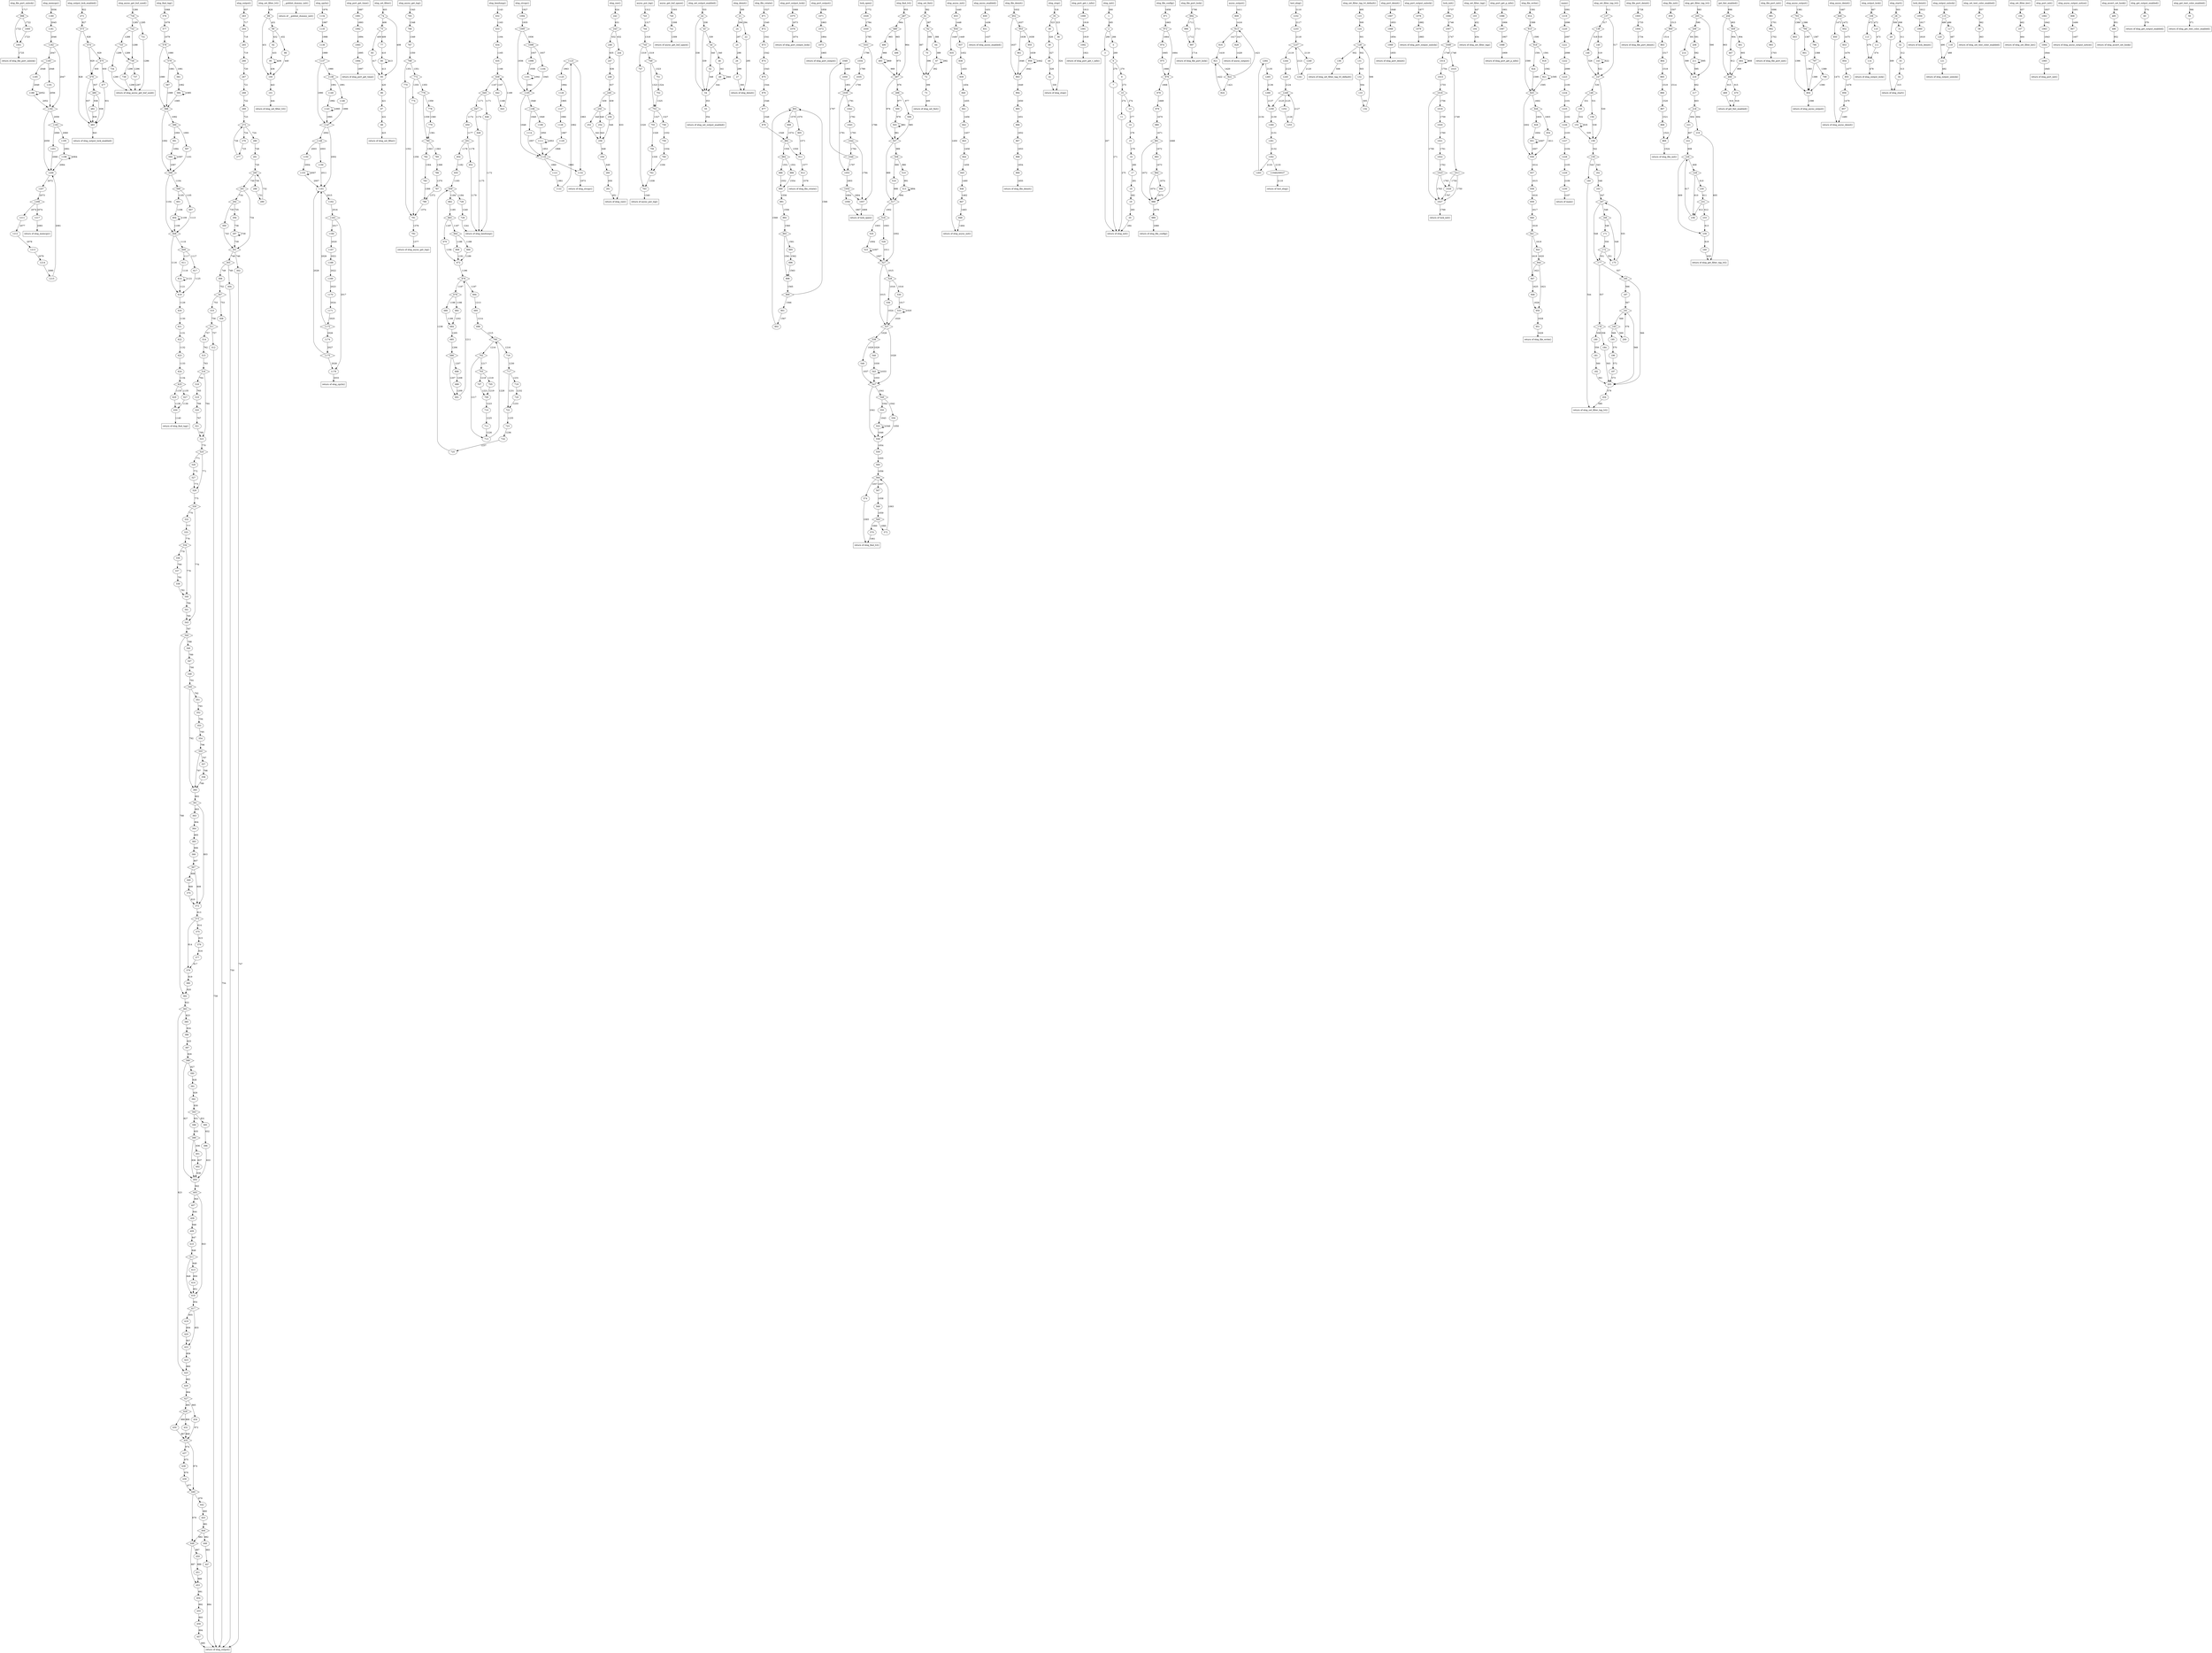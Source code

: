 digraph cfg {
	node [];
	1001 -> ret910 [label = "1725"] ;
	1183 -> 1185 [label = "2048"] ;
	483 -> ret383 [label = "943"] ;
	733 -> 734 [label = "1289"] ;
	619 -> 620 [label = "1129"] ;
	407 -> 408 [label = "844"] ;
	625 -> 629 [label = "1135"] ;
	100 -> 101 [label = "443"] ;
	fun3 -> ret3 [label = "-1"] ;
	1135 -> 1136 [label = "1988"] ;
	1084 -> ret586 [label = "1897"] ;
	319 -> 320 [label = "766"] ;
	88 -> ret347 [label = "423"] ;
	789 -> 791 [label = "1374"] ;
	774 -> 791 [label = "1356"] ;
	770 -> 791 [label = "1352"] ;
	654 -> 655 [label = "1182"] ;
	792 -> ret725 [label = "1377"] ;
	1123 -> 1125 [label = "1963"] ;
	247 -> 248 [label = "636"] ;
	249 -> 250 [label = "639"] ;
	1182 -> 1183 [label = "2047"] ;
	762 -> 763 [label = "1338"] ;
	747 -> 763 [label = "1320"] ;
	75 -> 83 [label = "409"] ;
	740 -> 741 [label = "1308"] ;
	402 -> 404 [label = "838"] ;
	399 -> 404 [label = "836"] ;
	396 -> 404 [label = "833"] ;
	388 -> 404 [label = "827"] ;
	55 -> ret326 [label = "354"] ;
	49 -> 54 [label = "344"] ;
	52 -> 54 [label = "348"] ;
	43 -> 54 [label = "339"] ;
	42 -> 54 [label = "338"] ;
	fun428 -> 1094 [label = "1927"] ;
	763 -> ret809 [label = "1340"] ;
	663 -> 670 [label = "1187"] ;
	752 -> 753 [label = "1325"] ;
	749 -> 753 [label = "1323"] ;
	26 -> 27 [label = "299"] ;
	717 -> 719 [label = "1231"] ;
	1147 -> 1148 [label = "2002"] ;
	751 -> 752 [label = "1324"] ;
	1111 -> 1118 [label = "1953"] ;
	1129 -> 1118 [label = "1968"] ;
	1114 -> 1118 [label = "1957"] ;
	1111 -> 1111 [label = "1953"] ;
	1108 -> 1111 [label = "1950"] ;
	1105 -> 1118 [label = "1948"] ;
	285 -> 291 [label = "730"] ;
	903 -> 905 [label = "1570"] ;
	243 -> 246 [label = "632"] ;
	fun495 -> 1075 [label = "1868"] ;
	435 -> 437 [label = "874"] ;
	716 -> 717 [label = "1230"] ;
	1071 -> 1072 [label = "1863"] ;
	1049 -> 1050 [label = "1800"] ;
	537 -> 538 [label = "1028"] ;
	584 -> 588 [label = "1085"] ;
	587 -> 588 [label = "1089"] ;
	578 -> 588 [label = "1080"] ;
	377 -> 379 [label = "817"] ;
	373 -> 379 [label = "814"] ;
	1138 -> 1146 [label = "1991"] ;
	629 -> 630 [label = "1138"] ;
	627 -> 630 [label = "1136"] ;
	569 -> 570 [label = "1060"] ;
	1095 -> 1096 [label = "1936"] ;
	567 -> 568 [label = "1058"] ;
	513 -> 513 [label = "994"] ;
	510 -> 513 [label = "991"] ;
	80 -> 80 [label = "413"] ;
	77 -> 80 [label = "410"] ;
	1046 -> 1049 [label = "1797"] ;
	647 -> 648 [label = "1174"] ;
	1208 -> 1211 [label = "2074"] ;
	337 -> 338 [label = "781"] ;
	72 -> 73 [label = "399"] ;
	242 -> 243 [label = "631"] ;
	838 -> 839 [label = "1453"] ;
	533 -> 533 [label = "1020"] ;
	530 -> 533 [label = "1017"] ;
	831 -> ret421 [label = "1437"] ;
	1168 -> 1169 [label = "2022"] ;
	364 -> 365 [label = "805"] ;
	1188 -> 1188 [label = "2052"] ;
	1185 -> 1188 [label = "2049"] ;
	fun326 -> 42 [label = "333"] ;
	292 -> 300 [label = "735"] ;
	963 -> 964 [label = "1649"] ;
	760 -> 762 [label = "1336"] ;
	756 -> 762 [label = "1330"] ;
	38 -> 39 [label = "326"] ;
	1092 -> ret592 [label = "1921"] ;
	782 -> 783 [label = "1364"] ;
	6 -> 7 [label = "270"] ;
	768 -> 772 [label = "1351"] ;
	474 -> 475 [label = "929"] ;
	16 -> 17 [label = "280"] ;
	1057 -> ret980 [label = "1809"] ;
	1056 -> ret980 [label = "1807"] ;
	780 -> 785 [label = "1363"] ;
	765 -> 766 [label = "1348"] ;
	768 -> 770 [label = "1351"] ;
	564 -> 574 [label = "1057"] ;
	249 -> 256 [label = "639"] ;
	250 -> 252 [label = "640"] ;
	517 -> 518 [label = "1002"] ;
	978 -> 979 [label = "1669"] ;
	892 -> 893 [label = "1560"] ;
	688 -> 689 [label = "1208"] ;
	414 -> 416 [label = "851"] ;
	411 -> 416 [label = "849"] ;
	405 -> 416 [label = "843"] ;
	686 -> 688 [label = "1207"] ;
	43 -> 44 [label = "339"] ;
	994 -> 996 [label = "1711"] ;
	876 -> 877 [label = "1546"] ;
	fun835 -> 809 [label = "1411"] ;
	707 -> 709 [label = "1221"] ;
	705 -> 709 [label = "1219"] ;
	584 -> 584 [label = "1085"] ;
	581 -> 584 [label = "1082"] ;
	813 -> 816 [label = "1417"] ;
	19 -> 20 [label = "283"] ;
	1207 -> 1208 [label = "2073"] ;
	1264 -> 1265 [label = "2135"] ;
	128 -> 136 [label = "502"] ;
	fun510 -> 1067 [label = "1848"] ;
	fun340 -> 61 [label = "382"] ;
	622 -> 623 [label = "1132"] ;
	1175 -> 1178 [label = "2028"] ;
	1163 -> 1178 [label = "2017"] ;
	1078 -> 1079 [label = "1882"] ;
	1019 -> 1020 [label = "1759"] ;
	882 -> 884 [label = "1550"] ;
	1039 -> 1042 [label = "1791"] ;
	297 -> 297 [label = "739"] ;
	294 -> 297 [label = "736"] ;
	49 -> 49 [label = "344"] ;
	46 -> 49 [label = "341"] ;
	1008 -> 1014 [label = "1748"] ;
	410 -> 411 [label = "848"] ;
	1136 -> 1137 [label = "1989"] ;
	1211 -> 1212 [label = "2077"] ;
	689 -> 691 [label = "1209"] ;
	686 -> 691 [label = "1207"] ;
	104 -> ret353 [label = "454"] ;
	1121 -> 1122 [label = "1961"] ;
	fun589 -> 1086 [label = "1901"] ;
	936 -> 937 [label = "1614"] ;
	574 -> ret402 [label = "1065"] ;
	570 -> ret402 [label = "1061"] ;
	1227 -> 1228 [label = "2104"] ;
	307 -> 310 [label = "753"] ;
	988 -> 989 [label = "1679"] ;
	285 -> 288 [label = "730"] ;
	979 -> 980 [label = "1670"] ;
	1260 -> 1261 [label = "2131"] ;
	303 -> 306 [label = "749"] ;
	528 -> 536 [label = "1016"] ;
	576 -> 577 [label = "1078"] ;
	44 -> 46 [label = "340"] ;
	18 -> 19 [label = "282"] ;
	143 -> 143 [label = "522"] ;
	140 -> 143 [label = "519"] ;
	828 -> ret835 [label = "1428"] ;
	318 -> 319 [label = "765"] ;
	1228 -> 1229 [label = "2105"] ;
	1198 -> 1206 [label = "2064"] ;
	1215 -> 1206 [label = "2081"] ;
	1201 -> 1206 [label = "2068"] ;
	1192 -> 1206 [label = "2059"] ;
	921 -> 925 [label = "1595"] ;
	924 -> 925 [label = "1599"] ;
	915 -> 925 [label = "1590"] ;
	1 -> 2 [label = "265"] ;
	538 -> 540 [label = "1029"] ;
	1004 -> ret913 [label = "1734"] ;
	865 -> 866 [label = "1519"] ;
	132 -> 133 [label = "504"] ;
	358 -> 360 [label = "799"] ;
	355 -> 360 [label = "797"] ;
	349 -> 360 [label = "792"] ;
	44 -> 52 [label = "340"] ;
	684 -> 685 [label = "1205"] ;
	558 -> 559 [label = "1054"] ;
	311 -> 314 [label = "757"] ;
	226 -> 228 [label = "609"] ;
	1096 -> 1104 [label = "1937"] ;
	451 -> 453 [label = "889"] ;
	448 -> 453 [label = "887"] ;
	564 -> 567 [label = "1057"] ;
	464 -> 468 [label = "908"] ;
	467 -> 468 [label = "912"] ;
	458 -> 468 [label = "903"] ;
	662 -> 663 [label = "1185"] ;
	594 -> 594 [label = "1097"] ;
	591 -> 594 [label = "1094"] ;
	330 -> 332 [label = "776"] ;
	369 -> 370 [label = "809"] ;
	357 -> 358 [label = "798"] ;
	236 -> 226 [label = "617"] ;
	222 -> 226 [label = "608"] ;
	938 -> 939 [label = "1616"] ;
	991 -> 992 [label = "1701"] ;
	289 -> 285 [label = "732"] ;
	281 -> 285 [label = "729"] ;
	1022 -> 1023 [label = "1762"] ;
	326 -> 327 [label = "772"] ;
	1143 -> 1147 [label = "1995"] ;
	1146 -> 1147 [label = "1999"] ;
	1137 -> 1147 [label = "1990"] ;
	133 -> 134 [label = "505"] ;
	803 -> 804 [label = "1396"] ;
	801 -> 804 [label = "1393"] ;
	799 -> 804 [label = "1390"] ;
	797 -> 804 [label = "1389"] ;
	1226 -> 1227 [label = "2103"] ;
	895 -> 896 [label = "1562"] ;
	508 -> 510 [label = "990"] ;
	1081 -> 1082 [label = "1893"] ;
	1046 -> 1053 [label = "1797"] ;
	1039 -> 1053 [label = "1791"] ;
	857 -> ret513 [label = "1480"] ;
	850 -> ret513 [label = "1473"] ;
	974 -> 975 [label = "1665"] ;
	fun551 -> 108 [label = "467"] ;
	1029 -> 1030 [label = "1784"] ;
	650 -> 651 [label = "1177"] ;
	488 -> 496 [label = "965"] ;
	267 -> 268 [label = "721"] ;
	fun1142 -> 1232 [label = "2110"] ;
	392 -> 393 [label = "830"] ;
	336 -> 337 [label = "780"] ;
	833 -> 834 [label = "1448"] ;
	33 -> 34 [label = "313"] ;
	34 -> ret320 [label = "315"] ;
	29 -> ret320 [label = "309"] ;
	1206 -> 1207 [label = "2072"] ;
	15 -> 16 [label = "279"] ;
	393 -> 398 [label = "831"] ;
	1134 -> 1135 [label = "1987"] ;
	952 -> 953 [label = "1637"] ;
	353 -> 354 [label = "795"] ;
	204 -> ret361 [label = "580"] ;
	160 -> ret361 [label = "544"] ;
	138 -> 146 [label = "518"] ;
	839 -> 840 [label = "1454"] ;
	473 -> 474 [label = "928"] ;
	fun380 -> 263 [label = "657"] ;
	548 -> 556 [label = "1042"] ;
	482 -> 483 [label = "939"] ;
	480 -> 483 [label = "938"] ;
	479 -> 483 [label = "937"] ;
	477 -> 483 [label = "931"] ;
	473 -> 483 [label = "928"] ;
	31 -> 32 [label = "311"] ;
	480 -> 482 [label = "938"] ;
	206 -> 214 [label = "591"] ;
	958 -> 963 [label = "1642"] ;
	961 -> 963 [label = "1646"] ;
	952 -> 963 [label = "1637"] ;
	678 -> 680 [label = "1198"] ;
	647 -> 650 [label = "1174"] ;
	178 -> 180 [label = "558"] ;
	1060 -> ret983 [label = "1818"] ;
	1213 -> 1214 [label = "2079"] ;
	228 -> 230 [label = "610"] ;
	fun806 -> 740 [label = "1303"] ;
	1125 -> 1126 [label = "1964"] ;
	1054 -> 1056 [label = "1804"] ;
	1073 -> ret803 [label = "1865"] ;
	916 -> 918 [label = "1591"] ;
	1091 -> 1092 [label = "1919"] ;
	195 -> 196 [label = "570"] ;
	700 -> 702 [label = "1216"] ;
	349 -> 351 [label = "792"] ;
	fun504 -> 833 [label = "1440"] ;
	391 -> 392 [label = "829"] ;
	28 -> 29 [label = "308"] ;
	1127 -> 1128 [label = "1966"] ;
	651 -> 652 [label = "1178"] ;
	645 -> 647 [label = "1171"] ;
	507 -> 508 [label = "989"] ;
	743 -> 744 [label = "1317"] ;
	409 -> 410 [label = "847"] ;
	1262 -> 11046259537 [label = "2133"] ;
	1263 -> 1264 [label = "2134"] ;
	1068 -> 1069 [label = "1854"] ;
	334 -> 336 [label = "779"] ;
	121 -> ret553 [label = "492"] ;
	375 -> 376 [label = "815"] ;
	58 -> ret332 [label = "363"] ;
	301 -> 303 [label = "746"] ;
	327 -> 329 [label = "773"] ;
	324 -> 329 [label = "771"] ;
	354 -> 355 [label = "796"] ;
	947 -> 948 [label = "1625"] ;
	388 -> 390 [label = "827"] ;
	fun402 -> 487 [label = "955"] ;
	744 -> 745 [label = "1318"] ;
	614 -> 614 [label = "1121"] ;
	611 -> 614 [label = "1118"] ;
	1192 -> 1193 [label = "2059"] ;
	fun383 -> 472 [label = "922"] ;
	767 -> 768 [label = "1350"] ;
	54 -> 55 [label = "353"] ;
	21 -> 24 [label = "294"] ;
	844 -> 845 [label = "1459"] ;
	729 -> ret418 [label = "1241"] ;
	652 -> ret418 [label = "1179"] ;
	648 -> ret418 [label = "1175"] ;
	646 -> ret418 [label = "1172"] ;
	395 -> 396 [label = "832"] ;
	834 -> 835 [label = "1449"] ;
	106 -> 107 [label = "462"] ;
	159 -> 160 [label = "543"] ;
	508 -> 516 [label = "990"] ;
	191 -> 193 [label = "568"] ;
	17 -> 18 [label = "281"] ;
	997 -> ret907 [label = "1714"] ;
	123 -> 124 [label = "500"] ;
	443 -> 444 [label = "881"] ;
	61 -> 62 [label = "387"] ;
	642 -> 643 [label = "1168"] ;
	172 -> 175 [label = "551"] ;
	169 -> 175 [label = "549"] ;
	fun913 -> 1003 [label = "1728"] ;
	120 -> 121 [label = "490"] ;
	118 -> 121 [label = "488"] ;
	216 -> 217 [label = "602"] ;
	1153 -> 1161 [label = "2007"] ;
	1175 -> 1161 [label = "2028"] ;
	1172 -> 1161 [label = "2026"] ;
	1156 -> 1161 [label = "2011"] ;
	1147 -> 1161 [label = "2002"] ;
	fun367 -> 242 [label = "624"] ;
	479 -> 480 [label = "937"] ;
	1065 -> ret501 [label = "1845"] ;
	475 -> 479 [label = "930"] ;
	474 -> 479 [label = "929"] ;
	196 -> 197 [label = "572"] ;
	981 -> 983 [label = "1672"] ;
	931 -> 931 [label = "1607"] ;
	928 -> 931 [label = "1604"] ;
	316 -> 318 [label = "764"] ;
	fun983 -> 1059 [label = "1812"] ;
	fun350 -> 89 [label = "426"] ;
	1014 -> 1015 [label = "1754"] ;
	1148 -> 1156 [label = "2003"] ;
	793 -> 794 [label = "1386"] ;
	108 -> 113 [label = "472"] ;
	303 -> 304 [label = "749"] ;
	1027 -> ret977 [label = "1769"] ;
	fun577 -> 793 [label = "1381"] ;
	976 -> 978 [label = "1668"] ;
	148 -> 156 [label = "531"] ;
	732 -> 733 [label = "1288"] ;
	867 -> 868 [label = "1521"] ;
	408 -> 409 [label = "846"] ;
	250 -> 254 [label = "640"] ;
	1016 -> 1019 [label = "1756"] ;
	915 -> 916 [label = "1590"] ;
	948 -> 950 [label = "1626"] ;
	944 -> 950 [label = "1621"] ;
	1132 -> ret428 [label = "1973"] ;
	1161 -> 1162 [label = "2015"] ;
	341 -> 343 [label = "785"] ;
	330 -> 343 [label = "776"] ;
	454 -> 455 [label = "892"] ;
	24 -> 25 [label = "297"] ;
	428 -> 430 [label = "866"] ;
	842 -> 843 [label = "1457"] ;
	218 -> 219 [label = "604"] ;
	1044 -> 1046 [label = "1794"] ;
	964 -> 965 [label = "1650"] ;
	736 -> 738 [label = "1296"] ;
	14 -> 15 [label = "278"] ;
	73 -> ret340 [label = "400"] ;
	853 -> 854 [label = "1476"] ;
	fun1093 -> 1180 [label = "2036"] ;
	fun804 -> 730 [label = "1280"] ;
	382 -> 383 [label = "822"] ;
	992 -> 993 [label = "1702"] ;
	634 -> 635 [label = "1165"] ;
	498 -> 506 [label = "977"] ;
	57 -> 58 [label = "362"] ;
	884 -> 886 [label = "1551"] ;
	373 -> 375 [label = "814"] ;
	608 -> 609 [label = "1116"] ;
	577 -> 578 [label = "1079"] ;
	108 -> 110 [label = "472"] ;
	569 -> 572 [label = "1060"] ;
	553 -> 558 [label = "1046"] ;
	556 -> 558 [label = "1050"] ;
	547 -> 558 [label = "1041"] ;
	261 -> ret367 [label = "651"] ;
	244 -> ret367 [label = "633"] ;
	1003 -> 1004 [label = "1733"] ;
	178 -> 184 [label = "558"] ;
	1172 -> 1174 [label = "2026"] ;
	1153 -> 1153 [label = "2007"] ;
	1150 -> 1153 [label = "2004"] ;
	553 -> 553 [label = "1046"] ;
	550 -> 553 [label = "1043"] ;
	230 -> 231 [label = "611"] ;
	360 -> 361 [label = "802"] ;
	645 -> 646 [label = "1171"] ;
	975 -> 976 [label = "1666"] ;
	972 -> 976 [label = "1664"] ;
	338 -> 340 [label = "782"] ;
	334 -> 340 [label = "779"] ;
	265 -> 266 [label = "719"] ;
	fun921 -> 871 [label = "1527"] ;
	221 -> 222 [label = "607"] ;
	365 -> 366 [label = "806"] ;
	266 -> 267 [label = "720"] ;
	75 -> 77 [label = "409"] ;
	877 -> 878 [label = "1548"] ;
	893 -> 895 [label = "1561"] ;
	724 -> 725 [label = "1237"] ;
	939 -> 940 [label = "1617"] ;
	438 -> 439 [label = "876"] ;
	277 -> 273 [label = "726"] ;
	269 -> 273 [label = "723"] ;
	107 -> ret356 [label = "464"] ;
	1148 -> 1150 [label = "2003"] ;
	723 -> 724 [label = "1236"] ;
	568 -> 569 [label = "1059"] ;
	263 -> 264 [label = "717"] ;
	1181 -> 1182 [label = "2046"] ;
	908 -> 882 [label = "1574"] ;
	878 -> 882 [label = "1549"] ;
	755 -> 756 [label = "1328"] ;
	273 -> 276 [label = "724"] ;
	614 -> 619 [label = "1121"] ;
	617 -> 619 [label = "1125"] ;
	608 -> 619 [label = "1116"] ;
	458 -> 459 [label = "903"] ;
	103 -> 104 [label = "452"] ;
	1217 -> ret1093 [label = "2083"] ;
	fun592 -> 1090 [label = "1913"] ;
	1020 -> 1021 [label = "1760"] ;
	728 -> 729 [label = "1240"] ;
	926 -> 928 [label = "1603"] ;
	759 -> 760 [label = "1334"] ;
	158 -> 159 [label = "542"] ;
	780 -> 782 [label = "1363"] ;
	321 -> 323 [label = "768"] ;
	316 -> 323 [label = "764"] ;
	1105 -> 1106 [label = "1948"] ;
	10 -> 11 [label = "274"] ;
	379 -> 380 [label = "819"] ;
	503 -> 503 [label = "981"] ;
	500 -> 503 [label = "978"] ;
	856 -> 857 [label = "1479"] ;
	659 -> 662 [label = "1184"] ;
	594 -> 598 [label = "1097"] ;
	597 -> 598 [label = "1101"] ;
	588 -> 598 [label = "1092"] ;
	310 -> 311 [label = "756"] ;
	651 -> 654 [label = "1178"] ;
	639 -> 645 [label = "1167"] ;
	1128 -> 1129 [label = "1967"] ;
	fun1143 -> 1219 [label = "2091"] ;
	1075 -> 1076 [label = "1873"] ;
	1163 -> 1166 [label = "2017"] ;
	943 -> 944 [label = "1620"] ;
	1214 -> 1215 [label = "2080"] ;
	1083 -> 1084 [label = "1895"] ;
	639 -> 642 [label = "1167"] ;
	101 -> ret350 [label = "444"] ;
	468 -> 469 [label = "915"] ;
	218 -> 221 [label = "604"] ;
	315 -> 316 [label = "763"] ;
	1101 -> 1101 [label = "1941"] ;
	1098 -> 1101 [label = "1938"] ;
	217 -> 218 [label = "603"] ;
	1240 -> 1241 [label = "2120"] ;
	806 -> 807 [label = "1406"] ;
	366 -> 367 [label = "807"] ;
	307 -> 308 [label = "753"] ;
	fun323 -> 35 [label = "318"] ;
	664 -> 666 [label = "1188"] ;
	425 -> 426 [label = "862"] ;
	872 -> 873 [label = "1541"] ;
	871 -> 872 [label = "1540"] ;
	1232 -> 1233 [label = "2117"] ;
	609 -> 617 [label = "1117"] ;
	589 -> 591 [label = "1093"] ;
	998 -> 1000 [label = "1722"] ;
	1208 -> 1217 [label = "2074"] ;
	609 -> 611 [label = "1117"] ;
	fun980 -> 1029 [label = "1772"] ;
	866 -> 867 [label = "1520"] ;
	fun332 -> 57 [label = "357"] ;
	676 -> 678 [label = "1197"] ;
	1241 -> 1237 [label = "2121"] ;
	1233 -> 1237 [label = "2118"] ;
	884 -> 888 [label = "1551"] ;
	fun890 -> 859 [label = "1507"] ;
	470 -> ret489 [label = "918"] ;
	469 -> ret489 [label = "916"] ;
	633 -> 634 [label = "1164"] ;
	87 -> 88 [label = "422"] ;
	1021 -> 1022 [label = "1761"] ;
	796 -> 797 [label = "1388"] ;
	749 -> 751 [label = "1323"] ;
	1219 -> 1220 [label = "2096"] ;
	153 -> 153 [label = "535"] ;
	150 -> 153 [label = "532"] ;
	993 -> ret904 [label = "1703"] ;
	682 -> 684 [label = "1202"] ;
	680 -> 684 [label = "1199"] ;
	1223 -> 1224 [label = "2100"] ;
	1183 -> 1191 [label = "2048"] ;
	969 -> ret901 [label = "1655"] ;
	1050 -> 1039 [label = "1801"] ;
	1035 -> 1039 [label = "1790"] ;
	824 -> 821 [label = "1422"] ;
	816 -> 821 [label = "1418"] ;
	709 -> 710 [label = "1223"] ;
	588 -> 589 [label = "1092"] ;
	80 -> 85 [label = "413"] ;
	83 -> 85 [label = "417"] ;
	74 -> 85 [label = "408"] ;
	834 -> 837 [label = "1449"] ;
	314 -> 315 [label = "762"] ;
	437 -> 438 [label = "875"] ;
	355 -> 357 [label = "797"] ;
	264 -> 265 [label = "718"] ;
	74 -> 75 [label = "408"] ;
	39 -> 40 [label = "327"] ;
	352 -> 353 [label = "794"] ;
	1265 -> 1266 [label = "2136"] ;
	1126 -> 1127 [label = "1965"] ;
	206 -> 208 [label = "591"] ;
	685 -> 686 [label = "1206"] ;
	185 -> 187 [label = "566"] ;
	434 -> 435 [label = "872"] ;
	432 -> 435 [label = "869"] ;
	430 -> 435 [label = "867"] ;
	332 -> 333 [label = "777"] ;
	203 -> 204 [label = "579"] ;
	472 -> 473 [label = "927"] ;
	28 -> 31 [label = "308"] ;
	1015 -> 1016 [label = "1755"] ;
	361 -> 363 [label = "803"] ;
	240 -> ret364 [label = "620"] ;
	219 -> ret364 [label = "605"] ;
	1171 -> 1172 [label = "2025"] ;
	888 -> 890 [label = "1554"] ;
	886 -> 890 [label = "1552"] ;
	fun356 -> 106 [label = "457"] ;
	733 -> 736 [label = "1289"] ;
	732 -> 736 [label = "1288"] ;
	951 -> ret895 [label = "1629"] ;
	937 -> 938 [label = "1615"] ;
	523 -> 527 [label = "1007"] ;
	526 -> 527 [label = "1011"] ;
	517 -> 527 [label = "1002"] ;
	fun489 -> 458 [label = "898"] ;
	376 -> 377 [label = "816"] ;
	fun586 -> 1081 [label = "1887"] ;
	822 -> 824 [label = "1421"] ;
	205 -> 206 [label = "590"] ;
	1010 -> 1011 [label = "1749"] ;
	329 -> 330 [label = "775"] ;
	138 -> 140 [label = "518"] ;
	791 -> 792 [label = "1376"] ;
	664 -> 668 [label = "1188"] ;
	fun1086 -> 1134 [label = "1976"] ;
	914 -> 915 [label = "1589"] ;
	456 -> 457 [label = "894"] ;
	730 -> 732 [label = "1285"] ;
	863 -> 864 [label = "1517"] ;
	849 -> 852 [label = "1472"] ;
	346 -> 347 [label = "789"] ;
	1212 -> 1213 [label = "2078"] ;
	700 -> 716 [label = "1216"] ;
	604 -> 604 [label = "1109"] ;
	601 -> 604 [label = "1106"] ;
	417 -> 419 [label = "855"] ;
	901 -> 902 [label = "1567"] ;
	367 -> 369 [label = "808"] ;
	131 -> 132 [label = "503"] ;
	873 -> 874 [label = "1542"] ;
	41 -> ret323 [label = "330"] ;
	36 -> ret323 [label = "324"] ;
	fun809 -> 743 [label = "1312"] ;
	1123 -> 1132 [label = "1963"] ;
	1118 -> 1132 [label = "1960"] ;
	27 -> ret317 [label = "300"] ;
	22 -> ret317 [label = "295"] ;
	6 -> 9 [label = "270"] ;
	579 -> 581 [label = "1081"] ;
	965 -> 966 [label = "1651"] ;
	503 -> 507 [label = "981"] ;
	506 -> 507 [label = "985"] ;
	497 -> 507 [label = "976"] ;
	864 -> 865 [label = "1518"] ;
	980 -> 981 [label = "1671"] ;
	896 -> 898 [label = "1563"] ;
	893 -> 898 [label = "1561"] ;
	821 -> 822 [label = "1420"] ;
	fun498 -> 1078 [label = "1877"] ;
	172 -> 177 [label = "551"] ;
	167 -> 177 [label = "548"] ;
	950 -> 951 [label = "1628"] ;
	899 -> 901 [label = "1566"] ;
	572 -> 564 [label = "1063"] ;
	560 -> 564 [label = "1056"] ;
	398 -> 399 [label = "835"] ;
	fun895 -> 914 [label = "1581"] ;
	231 -> 236 [label = "612"] ;
	228 -> 236 [label = "610"] ;
	911 -> 912 [label = "1577"] ;
	804 -> ret577 [label = "1398"] ;
	fun823 -> 806 [label = "1401"] ;
	925 -> 926 [label = "1602"] ;
	413 -> 414 [label = "850"] ;
	fun803 -> 1071 [label = "1858"] ;
	518 -> 526 [label = "1003"] ;
	148 -> 150 [label = "531"] ;
	fun553 -> 115 [label = "481"] ;
	fun418 -> 632 [label = "1143"] ;
	422 -> 423 [label = "859"] ;
	301 -> 302 [label = "746"] ;
	246 -> 247 [label = "635"] ;
	1167 -> 1168 [label = "2021"] ;
	659 -> 728 [label = "1184"] ;
	fun314 -> 1 [label = "260"] ;
	1261 -> 1262 [label = "2132"] ;
	1224 -> 1225 [label = "2101"] ;
	854 -> 855 [label = "1477"] ;
	736 -> 737 [label = "1296"] ;
	fun421 -> 830 [label = "1431"] ;
	427 -> 434 [label = "865"] ;
	493 -> 497 [label = "969"] ;
	496 -> 497 [label = "973"] ;
	487 -> 497 [label = "964"] ;
	383 -> 385 [label = "823"] ;
	725 -> 659 [label = "1238"] ;
	655 -> 659 [label = "1183"] ;
	758 -> 759 [label = "1332"] ;
	822 -> 813 [label = "1421"] ;
	809 -> 813 [label = "1416"] ;
	1178 -> ret1086 [label = "2033"] ;
	387 -> 388 [label = "826"] ;
	840 -> 841 [label = "1455"] ;
	543 -> 543 [label = "1033"] ;
	540 -> 543 [label = "1030"] ;
	1118 -> 1121 [label = "1960"] ;
	340 -> 341 [label = "784"] ;
	778 -> 779 [label = "1360"] ;
	599 -> 601 [label = "1105"] ;
	1008 -> 1010 [label = "1748"] ;
	1006 -> 1007 [label = "1746"] ;
	177 -> 185 [label = "557"] ;
	1079 -> ret498 [label = "1883"] ;
	745 -> 749 [label = "1319"] ;
	589 -> 597 [label = "1093"] ;
	86 -> 87 [label = "421"] ;
	753 -> 755 [label = "1327"] ;
	280 -> 281 [label = "728"] ;
	621 -> 622 [label = "1131"] ;
	486 -> ret399 [label = "952"] ;
	fun725 -> 765 [label = "1343"] ;
	134 -> 128 [label = "506"] ;
	124 -> 128 [label = "501"] ;
	663 -> 664 [label = "1187"] ;
	1031 -> 1034 [label = "1786"] ;
	423 -> 425 [label = "860"] ;
	383 -> 425 [label = "823"] ;
	1023 -> 1026 [label = "1763"] ;
	1011 -> 1026 [label = "1750"] ;
	643 -> 639 [label = "1169"] ;
	635 -> 639 [label = "1166"] ;
	393 -> 395 [label = "831"] ;
	231 -> 233 [label = "612"] ;
	416 -> 417 [label = "854"] ;
	89 -> 90 [label = "431"] ;
	944 -> 947 [label = "1621"] ;
	941 -> 947 [label = "1619"] ;
	128 -> 131 [label = "502"] ;
	1067 -> 1068 [label = "1853"] ;
	741 -> ret806 [label = "1309"] ;
	702 -> 703 [label = "1217"] ;
	830 -> 831 [label = "1436"] ;
	1082 -> 1083 [label = "1894"] ;
	967 -> 968 [label = "1653"] ;
	720 -> 722 [label = "1233"] ;
	717 -> 722 [label = "1231"] ;
	167 -> 169 [label = "548"] ;
	691 -> 676 [label = "1211"] ;
	672 -> 676 [label = "1196"] ;
	1225 -> 1226 [label = "2102"] ;
	324 -> 326 [label = "771"] ;
	211 -> 211 [label = "595"] ;
	208 -> 211 [label = "592"] ;
	399 -> 401 [label = "836"] ;
	1030 -> 1031 [label = "1785"] ;
	fun898 -> 971 [label = "1658"] ;
	1166 -> 1167 [label = "2020"] ;
	273 -> 280 [label = "724"] ;
	fun501 -> 1062 [label = "1837"] ;
	268 -> 269 [label = "722"] ;
	143 -> 147 [label = "522"] ;
	146 -> 147 [label = "526"] ;
	137 -> 147 [label = "517"] ;
	543 -> 547 [label = "1033"] ;
	546 -> 547 [label = "1037"] ;
	537 -> 547 [label = "1028"] ;
	fun904 -> 991 [label = "1696"] ;
	323 -> 324 [label = "770"] ;
	fun361 -> 137 [label = "511"] ;
	90 -> 92 [label = "432"] ;
	986 -> 988 [label = "1675"] ;
	984 -> 988 [label = "1674"] ;
	981 -> 988 [label = "1672"] ;
	976 -> 988 [label = "1668"] ;
	875 -> 876 [label = "1544"] ;
	200 -> 191 [label = "576"] ;
	187 -> 191 [label = "567"] ;
	276 -> 277 [label = "725"] ;
	193 -> 200 [label = "569"] ;
	1253 -> 1249 [label = "2127"] ;
	1245 -> 1249 [label = "2124"] ;
	446 -> 447 [label = "883"] ;
	528 -> 530 [label = "1016"] ;
	487 -> 488 [label = "964"] ;
	1106 -> 1114 [label = "1949"] ;
	898 -> 899 [label = "1565"] ;
	972 -> 974 [label = "1664"] ;
	902 -> 903 [label = "1568"] ;
	899 -> 903 [label = "1566"] ;
	958 -> 958 [label = "1642"] ;
	955 -> 958 [label = "1639"] ;
	2 -> 3 [label = "266"] ;
	fun399 -> 485 [label = "946"] ;
	1054 -> 1057 [label = "1804"] ;
	1044 -> 1057 [label = "1794"] ;
	1031 -> 1057 [label = "1786"] ;
	1244 -> 1245 [label = "2123"] ;
	766 -> 767 [label = "1349"] ;
	10 -> 13 [label = "274"] ;
	694 -> 695 [label = "1213"] ;
	147 -> 148 [label = "530"] ;
	807 -> ret823 [label = "1407"] ;
	448 -> 450 [label = "887"] ;
	427 -> 428 [label = "865"] ;
	579 -> 587 [label = "1081"] ;
	453 -> 454 [label = "891"] ;
	9 -> 10 [label = "273"] ;
	fun907 -> 994 [label = "1706"] ;
	1229 -> 1230 [label = "2106"] ;
	fun910 -> 998 [label = "1717"] ;
	891 -> 892 [label = "1558"] ;
	794 -> 801 [label = "1387"] ;
	42 -> 43 [label = "338"] ;
	513 -> 517 [label = "994"] ;
	516 -> 517 [label = "998"] ;
	507 -> 517 [label = "989"] ;
	488 -> 490 [label = "965"] ;
	1088 -> ret589 [label = "1909"] ;
	1069 -> ret510 [label = "1855"] ;
	fun977 -> 1006 [label = "1737"] ;
	1034 -> 1035 [label = "1789"] ;
	85 -> 86 [label = "420"] ;
	344 -> 346 [label = "788"] ;
	fun364 -> 205 [label = "583"] ;
	1042 -> 1043 [label = "1792"] ;
	940 -> 941 [label = "1618"] ;
	457 -> ret380 [label = "895"] ;
	447 -> ret380 [label = "884"] ;
	312 -> ret380 [label = "758"] ;
	308 -> ret380 [label = "754"] ;
	304 -> ret380 [label = "750"] ;
	302 -> ret380 [label = "747"] ;
	559 -> 560 [label = "1055"] ;
	1237 -> 1244 [label = "2119"] ;
	35 -> 36 [label = "323"] ;
	426 -> 427 [label = "864"] ;
	598 -> 599 [label = "1104"] ;
	180 -> 181 [label = "559"] ;
	347 -> 348 [label = "790"] ;
	233 -> 239 [label = "613"] ;
	226 -> 239 [label = "609"] ;
	475 -> 477 [label = "930"] ;
	95 -> 95 [label = "436"] ;
	92 -> 95 [label = "433"] ;
	860 -> 863 [label = "1514"] ;
	411 -> 413 [label = "849"] ;
	25 -> 26 [label = "298"] ;
	11046259537 -> ret1142 [label = "2110"] ;
	1143 -> 1143 [label = "1995"] ;
	1140 -> 1143 [label = "1992"] ;
	159 -> 162 [label = "543"] ;
	114 -> ret551 [label = "478"] ;
	fun353 -> 103 [label = "447"] ;
	1000 -> 1001 [label = "1723"] ;
	998 -> 1001 [label = "1722"] ;
	797 -> 799 [label = "1389"] ;
	745 -> 747 [label = "1319"] ;
	459 -> 461 [label = "904"] ;
	1053 -> 1054 [label = "1803"] ;
	405 -> 407 [label = "843"] ;
	169 -> 171 [label = "549"] ;
	787 -> 789 [label = "1372"] ;
	783 -> 789 [label = "1366"] ;
	13 -> 14 [label = "277"] ;
	386 -> 387 [label = "825"] ;
	921 -> 921 [label = "1595"] ;
	918 -> 921 [label = "1592"] ;
	67 -> 72 [label = "392"] ;
	70 -> 72 [label = "396"] ;
	61 -> 72 [label = "387"] ;
	40 -> 41 [label = "328"] ;
	115 -> 120 [label = "486"] ;
	1259 -> 1260 [label = "2130"] ;
	989 -> ret898 [label = "1680"] ;
	931 -> 936 [label = "1607"] ;
	934 -> 936 [label = "1611"] ;
	925 -> 936 [label = "1602"] ;
	711 -> 713 [label = "1226"] ;
	702 -> 713 [label = "1217"] ;
	292 -> 294 [label = "735"] ;
	1101 -> 1105 [label = "1941"] ;
	1104 -> 1105 [label = "1945"] ;
	1095 -> 1105 [label = "1936"] ;
	442 -> 443 [label = "880"] ;
	912 -> ret921 [label = "1578"] ;
	859 -> 860 [label = "1513"] ;
	260 -> 261 [label = "650"] ;
	175 -> 167 [label = "555"] ;
	163 -> 167 [label = "547"] ;
	1221 -> 1222 [label = "2098"] ;
	464 -> 464 [label = "908"] ;
	461 -> 464 [label = "905"] ;
	845 -> 846 [label = "1460"] ;
	794 -> 796 [label = "1387"] ;
	624 -> 625 [label = "1134"] ;
	498 -> 500 [label = "977"] ;
	841 -> 842 [label = "1456"] ;
	fun409 -> 576 [label = "1068"] ;
	527 -> 528 [label = "1015"] ;
	968 -> 969 [label = "1654"] ;
	1063 -> 1064 [label = "1843"] ;
	153 -> 158 [label = "535"] ;
	156 -> 158 [label = "539"] ;
	147 -> 158 [label = "530"] ;
	996 -> 997 [label = "1712"] ;
	994 -> 997 [label = "1711"] ;
	630 -> ret409 [label = "1140"] ;
	363 -> 364 [label = "804"] ;
	1174 -> 1175 [label = "2027"] ;
	533 -> 537 [label = "1020"] ;
	536 -> 537 [label = "1024"] ;
	527 -> 537 [label = "1015"] ;
	1249 -> 1252 [label = "2125"] ;
	1237 -> 1240 [label = "2119"] ;
	348 -> 349 [label = "791"] ;
	1198 -> 1198 [label = "2064"] ;
	1195 -> 1198 [label = "2061"] ;
	843 -> 844 [label = "1458"] ;
	625 -> 627 [label = "1135"] ;
	868 -> 869 [label = "1522"] ;
	860 -> 869 [label = "1514"] ;
	620 -> 621 [label = "1130"] ;
	1094 -> 1095 [label = "1935"] ;
	903 -> 908 [label = "1570"] ;
	1230 -> ret1143 [label = "2107"] ;
	518 -> 520 [label = "1003"] ;
	193 -> 195 [label = "569"] ;
	1193 -> 1195 [label = "2060"] ;
	1062 -> 1063 [label = "1842"] ;
	523 -> 523 [label = "1007"] ;
	520 -> 523 [label = "1004"] ;
	320 -> 321 [label = "767"] ;
	197 -> 203 [label = "573"] ;
	191 -> 203 [label = "568"] ;
	185 -> 203 [label = "566"] ;
	184 -> 203 [label = "563"] ;
	182 -> 203 [label = "561"] ;
	468 -> 470 [label = "915"] ;
	419 -> 420 [label = "856"] ;
	67 -> 67 [label = "392"] ;
	64 -> 67 [label = "389"] ;
	599 -> 607 [label = "1105"] ;
	117 -> 118 [label = "487"] ;
	738 -> ret804 [label = "1299"] ;
	737 -> ret804 [label = "1297"] ;
	734 -> ret804 [label = "1290"] ;
	731 -> ret804 [label = "1286"] ;
	730 -> 731 [label = "1285"] ;
	297 -> 301 [label = "739"] ;
	351 -> 352 [label = "793"] ;
	300 -> 301 [label = "743"] ;
	291 -> 301 [label = "734"] ;
	678 -> 682 [label = "1198"] ;
	fun347 -> 74 [label = "403"] ;
	713 -> 700 [label = "1228"] ;
	696 -> 700 [label = "1215"] ;
	243 -> 244 [label = "632"] ;
	137 -> 138 [label = "517"] ;
	21 -> 22 [label = "294"] ;
	953 -> 961 [label = "1638"] ;
	95 -> 100 [label = "436"] ;
	98 -> 100 [label = "440"] ;
	89 -> 100 [label = "431"] ;
	719 -> 720 [label = "1232"] ;
	fun317 -> 21 [label = "289"] ;
	171 -> 172 [label = "550"] ;
	35 -> 38 [label = "323"] ;
	632 -> 633 [label = "1163"] ;
	722 -> 723 [label = "1235"] ;
	113 -> 114 [label = "476"] ;
	111 -> 114 [label = "474"] ;
	1180 -> 1181 [label = "2045"] ;
	984 -> 986 [label = "1674"] ;
	710 -> 711 [label = "1225"] ;
	779 -> 780 [label = "1361"] ;
	776 -> 780 [label = "1359"] ;
	753 -> 758 [label = "1327"] ;
	676 -> 694 [label = "1197"] ;
	fun492 -> 123 [label = "495"] ;
	60 -> ret329 [label = "379"] ;
	837 -> 838 [label = "1452"] ;
	670 -> 672 [label = "1194"] ;
	668 -> 672 [label = "1191"] ;
	666 -> 672 [label = "1189"] ;
	695 -> 696 [label = "1214"] ;
	59 -> ret335 [label = "371"] ;
	444 -> 448 [label = "882"] ;
	440 -> 448 [label = "879"] ;
	162 -> 163 [label = "546"] ;
	983 -> 984 [label = "1673"] ;
	177 -> 178 [label = "557"] ;
	1072 -> 1073 [label = "1864"] ;
	259 -> 260 [label = "649"] ;
	623 -> 624 [label = "1133"] ;
	772 -> 774 [label = "1355"] ;
	90 -> 98 [label = "432"] ;
	847 -> 848 [label = "1463"] ;
	1043 -> 1044 [label = "1793"] ;
	343 -> 344 [label = "787"] ;
	772 -> 776 [label = "1355"] ;
	370 -> 372 [label = "810"] ;
	367 -> 372 [label = "808"] ;
	361 -> 372 [label = "803"] ;
	971 -> 972 [label = "1663"] ;
	793 -> 803 [label = "1386"] ;
	fun320 -> 28 [label = "303"] ;
	1122 -> 1123 [label = "1962"] ;
	288 -> 289 [label = "731"] ;
	181 -> 182 [label = "560"] ;
	1252 -> 1253 [label = "2126"] ;
	1059 -> 1060 [label = "1817"] ;
	493 -> 493 [label = "969"] ;
	490 -> 493 [label = "966"] ;
	306 -> 307 [label = "752"] ;
	538 -> 546 [label = "1029"] ;
	785 -> 786 [label = "1368"] ;
	855 -> 856 [label = "1478"] ;
	fun329 -> 60 [label = "374"] ;
	852 -> 853 [label = "1475"] ;
	455 -> 456 [label = "893"] ;
	1262 -> 1263 [label = "2133"] ;
	1086 -> 1087 [label = "1906"] ;
	485 -> 486 [label = "951"] ;
	2 -> 5 [label = "266"] ;
	439 -> 440 [label = "877"] ;
	435 -> 440 [label = "874"] ;
	1220 -> 1221 [label = "2097"] ;
	1138 -> 1140 [label = "1991"] ;
	1106 -> 1108 [label = "1949"] ;
	1087 -> 1088 [label = "1907"] ;
	333 -> 334 [label = "778"] ;
	1266 -> 1259 [label = "2137"] ;
	1249 -> 1259 [label = "2125"] ;
	62 -> 64 [label = "388"] ;
	926 -> 934 [label = "1603"] ;
	fun513 -> 849 [label = "1467"] ;
	1137 -> 1138 [label = "1990"] ;
	703 -> 705 [label = "1218"] ;
	848 -> ret504 [label = "1464"] ;
	835 -> ret504 [label = "1450"] ;
	211 -> 216 [label = "595"] ;
	214 -> 216 [label = "599"] ;
	205 -> 216 [label = "590"] ;
	874 -> 875 [label = "1543"] ;
	869 -> ret890 [label = "1524"] ;
	256 -> 258 [label = "646"] ;
	254 -> 258 [label = "643"] ;
	252 -> 258 [label = "641"] ;
	1162 -> 1163 [label = "2016"] ;
	1096 -> 1098 [label = "1937"] ;
	401 -> 402 [label = "837"] ;
	248 -> 249 [label = "637"] ;
	497 -> 498 [label = "976"] ;
	110 -> 111 [label = "473"] ;
	428 -> 432 [label = "866"] ;
	311 -> 312 [label = "757"] ;
	813 -> 828 [label = "1417"] ;
	62 -> 70 [label = "388"] ;
	1170 -> 1171 [label = "2024"] ;
	941 -> 943 [label = "1619"] ;
	450 -> 451 [label = "888"] ;
	136 -> ret492 [label = "508"] ;
	32 -> 33 [label = "312"] ;
	1090 -> 1091 [label = "1918"] ;
	258 -> 259 [label = "648"] ;
	440 -> 442 [label = "879"] ;
	1193 -> 1201 [label = "2060"] ;
	fun901 -> 952 [label = "1632"] ;
	846 -> 847 [label = "1462"] ;
	604 -> 608 [label = "1109"] ;
	607 -> 608 [label = "1113"] ;
	598 -> 608 [label = "1104"] ;
	916 -> 924 [label = "1591"] ;
	547 -> 548 [label = "1041"] ;
	404 -> 405 [label = "842"] ;
	444 -> 446 [label = "882"] ;
	459 -> 467 [label = "904"] ;
	390 -> 391 [label = "828"] ;
	fun335 -> 59 [label = "366"] ;
	1064 -> 1065 [label = "1844"] ;
	786 -> 787 [label = "1370"] ;
	420 -> 422 [label = "857"] ;
	417 -> 422 [label = "855"] ;
	953 -> 955 [label = "1638"] ;
	380 -> 382 [label = "820"] ;
	344 -> 382 [label = "788"] ;
	578 -> 579 [label = "1080"] ;
	385 -> 386 [label = "824"] ;
	239 -> 240 [label = "619"] ;
	291 -> 292 [label = "734"] ;
	20 -> ret314 [label = "284"] ;
	11 -> ret314 [label = "275"] ;
	7 -> ret314 [label = "271"] ;
	3 -> ret314 [label = "267"] ;
	1007 -> 1008 [label = "1747"] ;
	1222 -> 1223 [label = "2099"] ;
	1026 -> 1027 [label = "1767"] ;
	1023 -> 1027 [label = "1763"] ;
	1016 -> 1027 [label = "1756"] ;
	1011 -> 1027 [label = "1750"] ;
	115 -> 117 [label = "486"] ;
	905 -> 911 [label = "1571"] ;
	882 -> 911 [label = "1550"] ;
	849 -> 850 [label = "1472"] ;
	548 -> 550 [label = "1042"] ;
	1188 -> 1192 [label = "2052"] ;
	1191 -> 1192 [label = "2056"] ;
	1182 -> 1192 [label = "2047"] ;
	890 -> 891 [label = "1556"] ;
	1076 -> ret495 [label = "1874"] ;
	1169 -> 1170 [label = "2023"] ;
	966 -> 967 [label = "1652"] ;
	703 -> 707 [label = "1218"] ;
	776 -> 778 [label = "1359"] ;
	372 -> 373 [label = "813"] ;
	5 -> 6 [label = "269"] ;
	821 [];
	ret910 [label="return of elog_file_port_unlock()",shape=box];
	710 [];
	589 [shape=diamond];
	1185 [];
	85 [];
	ret383 [label="return of elog_output_lock_enabled()",shape=box];
	fun910 [label="elog_file_port_unlock()",shape=box];
	837 [];
	fun835 [label="async_output()",shape=box];
	315 [];
	408 [];
	620 [];
	734 [];
	438 [];
	ret3 [label="return of __goblint_dummy_init()",shape=box];
	101 [];
	629 [];
	ret586 [label="return of elog_port_get_time()",shape=box];
	1136 [];
	357 [];
	ret347 [label="return of elog_set_filter()",shape=box];
	320 [];
	265 [];
	75 [shape=diamond];
	655 [];
	791 [];
	40 [];
	353 [];
	208 [];
	1266 [];
	1127 [];
	686 [shape=diamond];
	187 [];
	333 [];
	204 [];
	435 [shape=diamond];
	ret725 [label="return of elog_async_get_log()",shape=box];
	31 [];
	473 [shape=diamond];
	363 [];
	1016 [shape=diamond];
	248 [];
	1125 [];
	250 [shape=diamond];
	ret364 [label="return of elog_get_filter_tag_lvl()",shape=box];
	890 [];
	1172 [shape=diamond];
	1183 [shape=diamond];
	fun895 [label="elog_file_write()",shape=box];
	106 [];
	83 [];
	763 [];
	741 [];
	736 [shape=diamond];
	ret326 [label="return of elog_set_output_enabled()",shape=box];
	404 [];
	fun1086 [label="elog_cpyln()",shape=box];
	ret895 [label="return of elog_file_write()",shape=box];
	54 [];
	670 [];
	ret809 [label="return of async_put_log()",shape=box];
	1094 [];
	527 [shape=diamond];
	938 [];
	458 [shape=diamond];
	377 [];
	27 [];
	753 [shape=diamond];
	1081 [];
	719 [];
	824 [];
	206 [shape=diamond];
	fun510 [label="elog_port_deinit()",shape=box];
	1011 [shape=diamond];
	330 [shape=diamond];
	1148 [shape=diamond];
	752 [];
	140 [];
	291 [shape=diamond];
	1111 [];
	1118 [shape=diamond];
	668 [];
	792 [];
	246 [];
	905 [];
	457 [];
	1134 [];
	915 [shape=diamond];
	437 [];
	1075 [];
	732 [shape=diamond];
	717 [shape=diamond];
	864 [];
	347 [];
	852 [];
	538 [shape=diamond];
	1050 [];
	1072 [];
	fun356 [label="elog_set_filter_kw()",shape=box];
	1213 [];
	379 [];
	588 [shape=diamond];
	604 [];
	716 [];
	419 [];
	fun901 [label="elog_file_deinit()",shape=box];
	1146 [];
	902 [];
	369 [];
	132 [];
	ret323 [label="return of elog_stop()",shape=box];
	874 [];
	630 [];
	743 [];
	570 [];
	568 [];
	1096 [shape=diamond];
	9 [];
	ret317 [label="return of elog_deinit()",shape=box];
	1132 [];
	513 [];
	581 [];
	80 [];
	648 [];
	1049 [];
	966 [];
	1211 [];
	73 [];
	338 [];
	243 [shape=diamond];
	507 [shape=diamond];
	865 [];
	898 [];
	822 [shape=diamond];
	981 [shape=diamond];
	1078 [];
	839 [];
	533 [];
	177 [shape=diamond];
	901 [];
	951 [];
	ret421 [label="return of elog_async_enabled()",shape=box];
	564 [shape=diamond];
	365 [];
	1169 [];
	1188 [];
	399 [shape=diamond];
	914 [];
	236 [];
	42 [shape=diamond];
	912 [];
	300 [];
	fun350 [label="elog_set_filter_lvl()",shape=box];
	39 [];
	964 [];
	762 [];
	ret577 [label="return of elog_async_output()",shape=box];
	806 [];
	783 [];
	ret592 [label="return of elog_port_get_t_info()",shape=box];
	926 [shape=diamond];
	414 [];
	7 [];
	1071 [];
	115 [shape=diamond];
	526 [];
	150 [];
	302 [];
	423 [];
	632 [];
	772 [shape=diamond];
	247 [];
	17 [];
	475 [shape=diamond];
	ret980 [label="return of lock_open()",shape=box];
	fun890 [label="elog_file_init()",shape=box];
	785 [];
	766 [];
	1168 [];
	728 [];
	1 [];
	770 [];
	574 [];
	1262 [];
	256 [];
	1225 [];
	855 [];
	252 [];
	518 [shape=diamond];
	893 [shape=diamond];
	979 [];
	737 [];
	416 [];
	689 [];
	830 [];
	434 [];
	688 [];
	385 [];
	497 [shape=diamond];
	44 [shape=diamond];
	659 [shape=diamond];
	877 [];
	996 [];
	fun513 [label="elog_async_deinit()",shape=box];
	fun326 [label="elog_set_output_enabled()",shape=box];
	809 [];
	759 [];
	709 [];
	584 [];
	fun577 [label="elog_async_output()",shape=box];
	20 [];
	813 [shape=diamond];
	816 [];
	ret1086 [label="return of elog_cpyln()",shape=box];
	1208 [shape=diamond];
	fun495 [label="elog_port_output_lock()",shape=box];
	136 [];
	1265 [];
	61 [shape=diamond];
	1067 [];
	388 [shape=diamond];
	841 [];
	623 [];
	1178 [];
	543 [];
	884 [shape=diamond];
	1020 [];
	1079 [];
	fun317 [label="elog_deinit()",shape=box];
	1121 [];
	1042 [];
	341 [];
	297 [];
	779 [];
	601 [];
	49 [];
	1010 [];
	1014 [];
	411 [shape=diamond];
	1007 [];
	185 [shape=diamond];
	1137 [shape=diamond];
	ret498 [label="return of elog_port_output_unlock()",shape=box];
	1212 [];
	ret353 [label="return of elog_set_filter_tag()",shape=box];
	691 [];
	87 [];
	597 [];
	1122 [];
	749 [shape=diamond];
	fun428 [label="elog_strcpy()",shape=box];
	755 [];
	1086 [];
	ret402 [label="return of elog_find_lvl()",shape=box];
	937 [];
	281 [];
	310 [];
	1228 [];
	fun551 [label="elog_output_lock()",shape=box];
	288 [];
	989 [];
	980 [];
	622 [];
	1261 [];
	ret399 [label="return of elog_assert_set_hook()",shape=box];
	306 [];
	536 [];
	577 [];
	46 [];
	765 [];
	19 [];
	128 [shape=diamond];
	664 [shape=diamond];
	1034 [];
	425 [];
	1026 [];
	143 [];
	639 [shape=diamond];
	ret835 [label="return of async_output()",shape=box];
	395 [];
	319 [];
	233 [];
	417 [shape=diamond];
	90 [shape=diamond];
	fun921 [label="elog_file_rotate()",shape=box];
	1229 [];
	925 [shape=diamond];
	1206 [];
	fun586 [label="elog_port_get_time()",shape=box];
	947 [];
	131 [];
	ret806 [label="return of async_get_buf_space()",shape=box];
	1068 [];
	2 [shape=diamond];
	703 [shape=diamond];
	540 [];
	866 [];
	ret913 [label="return of elog_file_port_deinit()",shape=box];
	fun504 [label="elog_async_init()",shape=box];
	831 [];
	1083 [];
	133 [];
	722 [];
	968 [];
	169 [shape=diamond];
	360 [];
	52 [];
	314 [];
	559 [];
	685 [];
	676 [shape=diamond];
	228 [shape=diamond];
	1226 [];
	453 [];
	1104 [];
	326 [];
	468 [shape=diamond];
	567 [];
	594 [];
	663 [shape=diamond];
	211 [];
	401 [];
	1031 [shape=diamond];
	332 [];
	370 [];
	358 [];
	971 [];
	226 [shape=diamond];
	939 [];
	280 [];
	1167 [];
	992 [];
	285 [shape=diamond];
	327 [];
	1023 [shape=diamond];
	1062 [];
	147 [shape=diamond];
	269 [];
	547 [shape=diamond];
	324 [shape=diamond];
	fun806 [label="async_get_buf_space()",shape=box];
	134 [];
	991 [];
	1147 [shape=diamond];
	92 [];
	137 [shape=diamond];
	191 [shape=diamond];
	804 [];
	988 [];
	876 [];
	277 [];
	1227 [];
	200 [];
	896 [];
	510 [];
	447 [];
	1249 [shape=diamond];
	488 [shape=diamond];
	ret513 [label="return of elog_async_deinit()",shape=box];
	1053 [];
	1082 [];
	530 [];
	899 [shape=diamond];
	108 [shape=diamond];
	975 [];
	1114 [];
	974 [];
	903 [shape=diamond];
	3 [];
	958 [];
	496 [];
	651 [shape=diamond];
	1030 [];
	268 [];
	485 [];
	1232 [];
	393 [shape=diamond];
	1057 [];
	337 [];
	13 [];
	1245 [];
	767 [];
	695 [];
	148 [shape=diamond];
	ret823 [label="return of elog_async_output_notice()",shape=box];
	34 [];
	834 [shape=diamond];
	450 [];
	428 [shape=diamond];
	ret320 [label="return of elog_start()",shape=box];
	587 [];
	1207 [];
	16 [];
	398 [];
	10 [shape=diamond];
	454 [];
	994 [shape=diamond];
	1135 [];
	1230 [];
	998 [shape=diamond];
	953 [shape=diamond];
	146 [];
	ret361 [label="return of elog_set_filter_tag_lvl()",shape=box];
	354 [];
	801 [];
	892 [];
	43 [shape=diamond];
	517 [shape=diamond];
	490 [];
	ret589 [label="return of elog_port_get_p_info()",shape=box];
	fun329 [label="elog_get_output_enabled()",shape=box];
	ret510 [label="return of elog_port_deinit()",shape=box];
	1006 [];
	840 [];
	86 [];
	1035 [];
	474 [shape=diamond];
	263 [];
	346 [];
	205 [shape=diamond];
	556 [];
	483 [];
	1043 [];
	fun980 [label="lock_open()",shape=box];
	32 [];
	941 [shape=diamond];
	214 [];
	482 [];
	ret380 [label="return of elog_output()",shape=box];
	fun383 [label="elog_output_lock_enabled()",shape=box];
	560 [];
	963 [];
	fun399 [label="elog_assert_set_hook()",shape=box];
	680 [];
	1244 [];
	36 [];
	180 [];
	650 [];
	427 [shape=diamond];
	fun498 [label="elog_port_output_unlock()",shape=box];
	fun492 [label="elog_set_filter_tag_lvl_default()",shape=box];
	599 [shape=diamond];
	181 [];
	fun418 [label="elog_hexdump()",shape=box];
	239 [];
	348 [];
	ret983 [label="return of lock_deinit()",shape=box];
	95 [];
	1214 [];
	477 [];
	413 [];
	863 [];
	230 [];
	740 [];
	1126 [];
	1056 [];
	ret803 [label="return of elog_port_output()",shape=box];
	26 [];
	918 [];
	196 [];
	1092 [];
	ret1142 [label="return of test_elog()",shape=box];
	351 [];
	702 [shape=diamond];
	1143 [];
	162 [];
	fun1143 [label="main()",shape=box];
	833 [];
	392 [];
	ret551 [label="return of elog_output_lock()",shape=box];
	29 [];
	103 [];
	652 [];
	1128 [];
	508 [shape=diamond];
	647 [shape=diamond];
	744 [];
	799 [];
	747 [];
	1001 [];
	410 [];
	461 [];
	11046259537 [];
	1264 [];
	171 [];
	ret553 [label="return of elog_output_unlock()",shape=box];
	1069 [];
	1054 [shape=diamond];
	336 [];
	407 [];
	ret332 [label="return of elog_set_text_color_enabled()",shape=box];
	376 [];
	789 [];
	14 [];
	303 [shape=diamond];
	387 [];
	329 [];
	921 [];
	355 [shape=diamond];
	948 [];
	72 [];
	41 [];
	390 [];
	120 [];
	487 [shape=diamond];
	713 [];
	ret898 [label="return of elog_file_config()",shape=box];
	614 [];
	745 [shape=diamond];
	1260 [];
	936 [];
	294 [];
	443 [];
	1193 [shape=diamond];
	1105 [shape=diamond];
	ret921 [label="return of elog_file_rotate()",shape=box];
	860 [shape=diamond];
	261 [];
	472 [];
	167 [shape=diamond];
	fun340 [label="elog_set_fmt()",shape=box];
	1222 [];
	24 [];
	768 [shape=diamond];
	55 [];
	ret418 [label="return of elog_hexdump()",shape=box];
	845 [];
	396 [];
	464 [];
	846 [];
	796 [];
	500 [];
	107 [];
	835 [];
	625 [shape=diamond];
	842 [];
	160 [];
	576 [];
	528 [shape=diamond];
	969 [];
	193 [shape=diamond];
	516 [];
	18 [];
	124 [];
	ret907 [label="return of elog_file_port_lock()",shape=box];
	1064 [];
	158 [];
	62 [shape=diamond];
	444 [shape=diamond];
	997 [];
	ret409 [label="return of elog_find_tag()",shape=box];
	175 [];
	643 [];
	364 [];
	1003 [];
	121 [];
	1175 [shape=diamond];
	fun347 [label="elog_set_filter()",shape=box];
	fun421 [label="elog_async_enabled()",shape=box];
	217 [];
	1161 [];
	242 [];
	fun323 [label="elog_stop()",shape=box];
	537 [shape=diamond];
	1252 [];
	1240 [];
	480 [shape=diamond];
	ret501 [label="return of elog_port_init()",shape=box];
	349 [shape=diamond];
	197 [];
	479 [shape=diamond];
	1198 [];
	983 [];
	931 [];
	844 [];
	318 [];
	627 [];
	869 [];
	89 [shape=diamond];
	1059 [];
	621 [];
	1095 [shape=diamond];
	1015 [];
	908 [];
	113 [];
	794 [shape=diamond];
	1156 [];
	304 [];
	ret977 [label="return of lock_init()",shape=box];
	520 [];
	ret1143 [label="return of main()",shape=box];
	793 [shape=diamond];
	978 [];
	156 [];
	195 [];
	733 [shape=diamond];
	1195 [];
	1063 [];
	868 [];
	409 [];
	523 [];
	203 [];
	321 [];
	420 [];
	67 [];
	470 [];
	254 [];
	607 [];
	118 [];
	916 [shape=diamond];
	1019 [];
	950 [];
	731 [];
	ret804 [label="return of elog_async_get_buf_used()",shape=box];
	352 [];
	301 [shape=diamond];
	fun725 [label="elog_async_get_log()",shape=box];
	fun314 [label="elog_init()",shape=box];
	74 [shape=diamond];
	682 [];
	ret428 [label="return of elog_strcpy()",shape=box];
	1162 [];
	700 [shape=diamond];
	244 [];
	138 [shape=diamond];
	22 [];
	343 [];
	961 [];
	100 [];
	720 [];
	25 [];
	455 [];
	21 [shape=diamond];
	172 [shape=diamond];
	38 [];
	633 [];
	430 [];
	219 [];
	843 [];
	738 [];
	965 [];
	15 [];
	1046 [shape=diamond];
	114 [];
	723 [];
	fun364 [label="elog_get_filter_tag_lvl()",shape=box];
	fun592 [label="elog_port_get_t_info()",shape=box];
	1181 [];
	ret340 [label="return of elog_set_fmt()",shape=box];
	fun489 [label="get_fmt_enabled()",shape=box];
	986 [];
	854 [];
	1180 [];
	383 [shape=diamond];
	730 [shape=diamond];
	711 [];
	fun367 [label="elog_raw()",shape=box];
	fun898 [label="elog_file_config()",shape=box];
	780 [shape=diamond];
	ret329 [label="return of elog_get_output_enabled()",shape=box];
	694 [];
	758 [];
	123 [];
	993 [];
	fun409 [label="elog_find_tag()",shape=box];
	635 [];
	672 [];
	838 [];
	ret335 [label="return of elog_get_text_color_enabled()",shape=box];
	696 [];
	163 [];
	448 [shape=diamond];
	984 [shape=diamond];
	506 [];
	58 [];
	178 [shape=diamond];
	260 [];
	886 [];
	375 [];
	1073 [];
	609 [shape=diamond];
	578 [shape=diamond];
	624 [];
	110 [];
	98 [];
	572 [];
	774 [];
	ret367 [label="return of elog_raw()",shape=box];
	558 [];
	848 [];
	184 [];
	1004 [];
	231 [shape=diamond];
	1174 [];
	553 [];
	1044 [shape=diamond];
	1153 [];
	344 [shape=diamond];
	372 [];
	776 [shape=diamond];
	fun553 [label="elog_output_unlock()",shape=box];
	361 [shape=diamond];
	972 [shape=diamond];
	28 [shape=diamond];
	803 [];
	fun803 [label="elog_port_output()",shape=box];
	182 [];
	646 [];
	289 [];
	1123 [shape=diamond];
	1253 [];
	976 [shape=diamond];
	fun380 [label="elog_output()",shape=box];
	340 [];
	1060 [];
	493 [];
	266 [];
	307 [shape=diamond];
	871 [];
	546 [];
	222 [];
	786 [];
	366 [];
	60 [];
	856 [];
	853 [];
	267 [];
	fun501 [label="elog_port_init()",shape=box];
	456 [];
	77 [];
	878 [];
	725 [];
	895 [];
	273 [shape=diamond];
	439 [];
	940 [];
	ret356 [label="return of elog_set_filter_kw()",shape=box];
	724 [];
	1150 [];
	5 [];
	1087 [];
	486 [];
	264 [];
	1263 [];
	569 [shape=diamond];
	fun823 [label="elog_async_output_notice()",shape=box];
	276 [];
	882 [shape=diamond];
	756 [];
	1182 [shape=diamond];
	440 [shape=diamond];
	619 [];
	459 [shape=diamond];
	1221 [];
	104 [];
	1140 [];
	1088 [];
	fun332 [label="elog_set_text_color_enabled()",shape=box];
	ret1093 [label="return of elog_memcpy()",shape=box];
	334 [shape=diamond];
	1108 [];
	1259 [];
	1021 [];
	1090 [];
	fun320 [label="elog_start()",shape=box];
	64 [];
	934 [];
	729 [];
	849 [shape=diamond];
	928 [];
	1138 [shape=diamond];
	159 [shape=diamond];
	760 [];
	705 [];
	ret504 [label="return of elog_async_init()",shape=box];
	216 [];
	ret890 [label="return of elog_file_init()",shape=box];
	875 [];
	323 [];
	782 [];
	fun353 [label="elog_set_filter_tag()",shape=box];
	258 [];
	1098 [];
	1106 [shape=diamond];
	1163 [shape=diamond];
	402 [];
	11 [];
	fun402 [label="elog_find_lvl()",shape=box];
	249 [shape=diamond];
	111 [];
	380 [];
	498 [shape=diamond];
	503 [];
	312 [];
	432 [];
	857 [];
	662 [];
	fun361 [label="elog_set_filter_tag_lvl()",shape=box];
	598 [shape=diamond];
	311 [shape=diamond];
	645 [shape=diamond];
	828 [];
	654 [];
	1129 [];
	70 [];
	1219 [];
	1171 [];
	943 [];
	1076 [];
	451 [];
	1166 [];
	944 [shape=diamond];
	fun1142 [label="test_elog()",shape=box];
	642 [];
	1215 [];
	1084 [];
	ret492 [label="return of elog_set_filter_tag_lvl_default()",shape=box];
	ret350 [label="return of elog_set_filter_lvl()",shape=box];
	33 [];
	fun589 [label="elog_port_get_p_info()",shape=box];
	259 [];
	469 [];
	221 [];
	1091 [];
	442 [];
	316 [shape=diamond];
	1101 [];
	fun1093 [label="elog_memcpy()",shape=box];
	1201 [];
	218 [shape=diamond];
	952 [shape=diamond];
	847 [];
	608 [shape=diamond];
	fun913 [label="elog_file_port_deinit()",shape=box];
	548 [shape=diamond];
	924 [];
	405 [shape=diamond];
	446 [];
	fun907 [label="elog_file_port_lock()",shape=box];
	fun904 [label="elog_file_port_init()",shape=box];
	59 [];
	1241 [];
	391 [];
	467 [];
	807 [];
	308 [];
	367 [shape=diamond];
	1065 [];
	787 [];
	35 [shape=diamond];
	422 [];
	426 [];
	666 [];
	955 [];
	872 [];
	873 [];
	1233 [];
	382 [];
	386 [];
	579 [shape=diamond];
	617 [];
	591 [];
	240 [];
	292 [shape=diamond];
	fun809 [label="async_put_log()",shape=box];
	1000 [];
	1217 [];
	611 [];
	ret314 [label="return of elog_init()",shape=box];
	fun3 [label="__goblint_dummy_init()",shape=box];
	1029 [];
	57 [];
	867 [];
	fun335 [label="elog_get_text_color_enabled()",shape=box];
	678 [shape=diamond];
	1008 [shape=diamond];
	fun804 [label="elog_async_get_buf_used()",shape=box];
	1223 [];
	1237 [shape=diamond];
	ret489 [label="return of get_fmt_enabled()",shape=box];
	859 [];
	888 [];
	1027 [];
	634 [];
	117 [];
	911 [];
	550 [];
	850 [];
	1192 [shape=diamond];
	88 [];
	891 [];
	1022 [];
	ret495 [label="return of elog_port_output_lock()",shape=box];
	1170 [];
	967 [];
	797 [shape=diamond];
	751 [];
	fun977 [label="lock_init()",shape=box];
	153 [];
	1220 [];
	ret904 [label="return of elog_file_port_init()",shape=box];
	684 [];
	ret901 [label="return of elog_file_deinit()",shape=box];
	1191 [];
	1224 [];
	fun983 [label="lock_deinit()",shape=box];
	1039 [shape=diamond];
	707 [];
	778 [];
	373 [shape=diamond];
	6 [shape=diamond];
}
